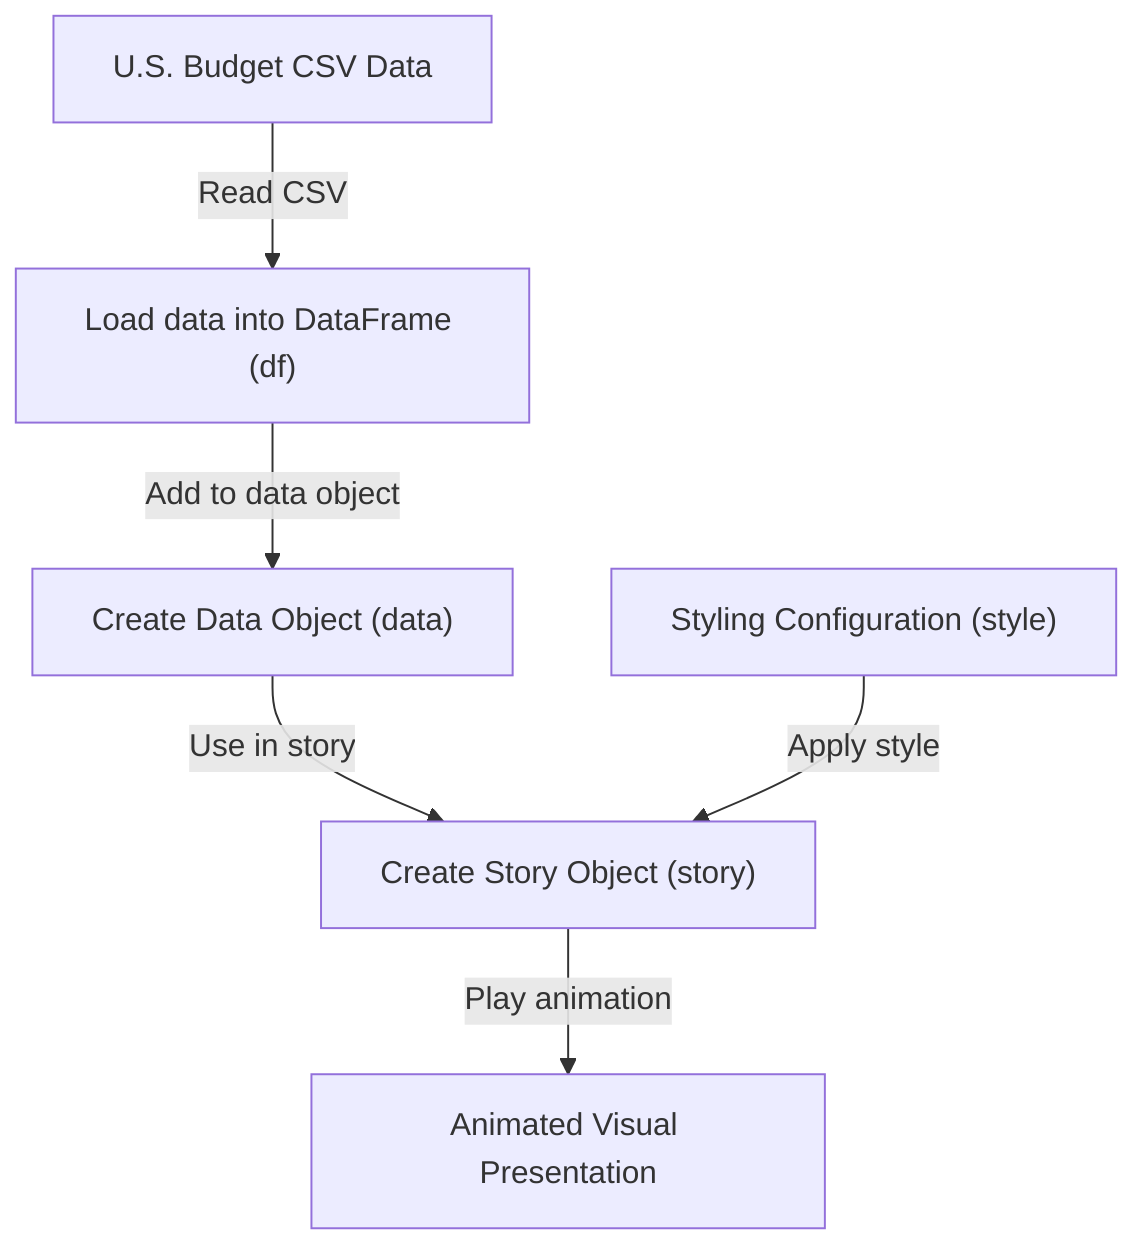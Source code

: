 flowchart TD
    A["U.S. Budget CSV Data"] -->|Read CSV| B["Load data into DataFrame (df)"];
    B -->|Add to data object| C["Create Data Object (data)"];
    C -->|Use in story| E["Create Story Object (story)"];
    D["Styling Configuration (style)"] -->|Apply style| E;
    E -->|Play animation| F["Animated Visual Presentation"];
    click A href "https://ipyvizzu-story.vizzuhq.com/0.8/examples/usbudget/usbudget.csv"